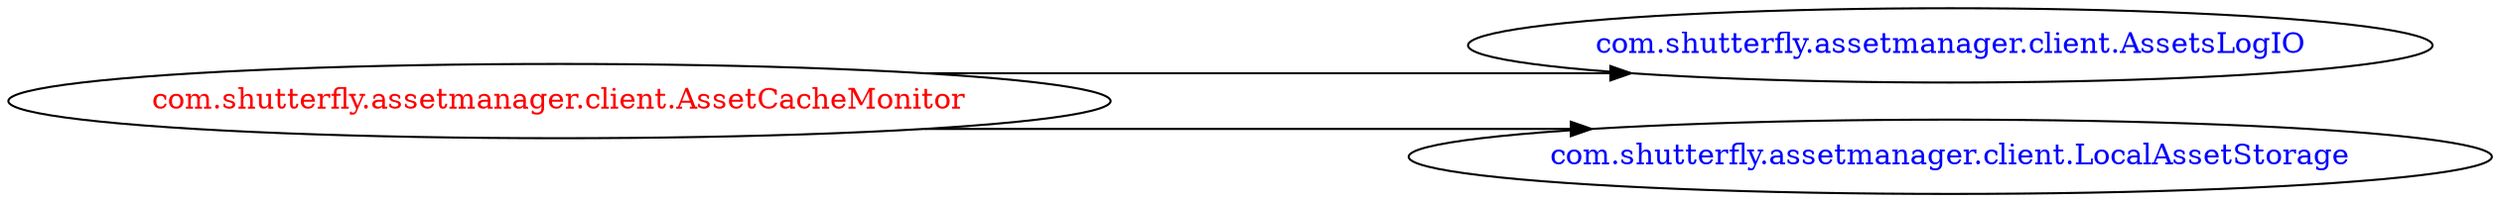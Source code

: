 digraph dependencyGraph {
 concentrate=true;
 ranksep="2.0";
 rankdir="LR"; 
 splines="ortho";
"com.shutterfly.assetmanager.client.AssetCacheMonitor" [fontcolor="red"];
"com.shutterfly.assetmanager.client.AssetsLogIO" [ fontcolor="blue" ];
"com.shutterfly.assetmanager.client.AssetCacheMonitor"->"com.shutterfly.assetmanager.client.AssetsLogIO";
"com.shutterfly.assetmanager.client.LocalAssetStorage" [ fontcolor="blue" ];
"com.shutterfly.assetmanager.client.AssetCacheMonitor"->"com.shutterfly.assetmanager.client.LocalAssetStorage";
}
